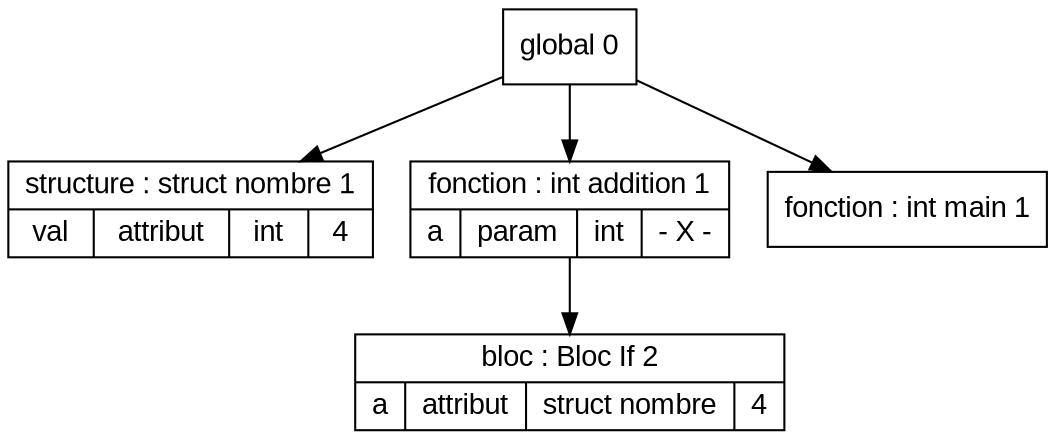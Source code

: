 digraph "tds"{

	node [fontname="Arial"];

	N1 [shape=record label="{ structure : struct nombre 1
	| { val | attribut | int | 4 }
	}"];

	N3 [shape=record label="{ bloc : Bloc If  2
	| { a | attribut | struct nombre | 4 }
	}"];

	N2 [shape=record label="{ fonction : int addition 1
	| { a | param | int | - X - }
	}"];

	N4 [shape=record label="{ fonction : int main 1
	}"];

	N0 [shape=record label="{ global 0
	}"];


	N0 -> N1; 
	N0 -> N2; 
	N2 -> N3; 
	N0 -> N4; 
}

